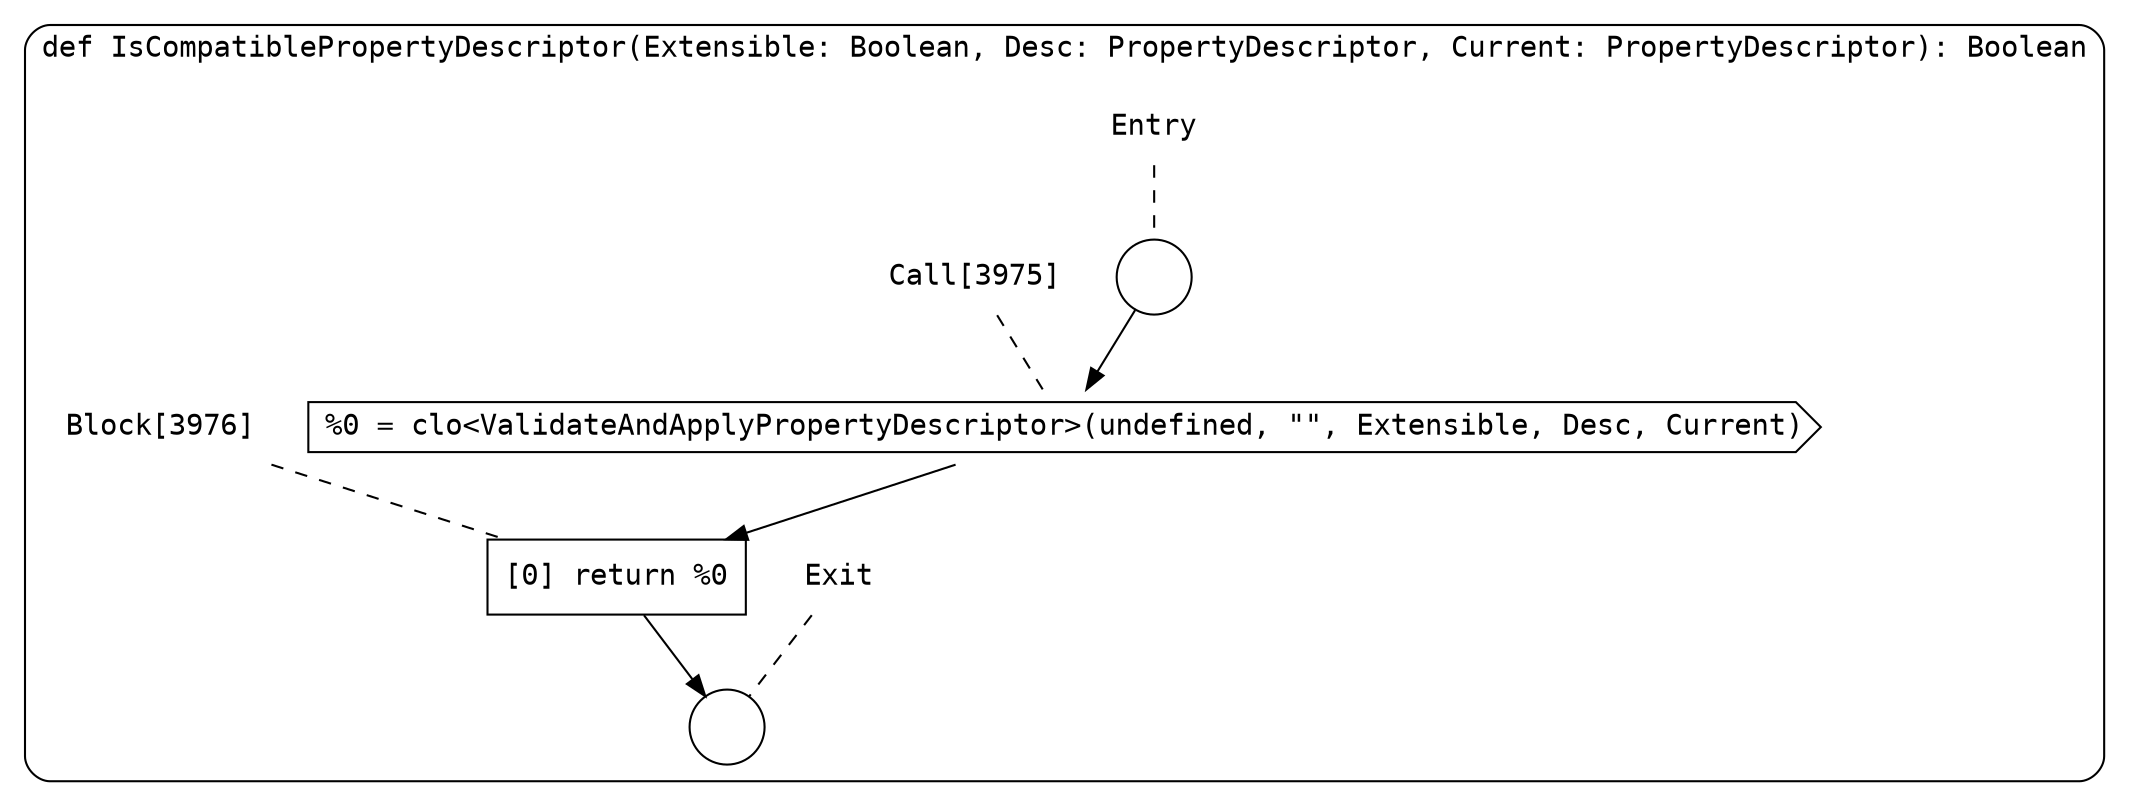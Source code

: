digraph {
  graph [fontname = "Consolas"]
  node [fontname = "Consolas"]
  edge [fontname = "Consolas"]
  subgraph cluster1059 {
    label = "def IsCompatiblePropertyDescriptor(Extensible: Boolean, Desc: PropertyDescriptor, Current: PropertyDescriptor): Boolean"
    style = rounded
    cluster1059_entry_name [shape=none, label=<<font color="black">Entry</font>>]
    cluster1059_entry_name -> cluster1059_entry [arrowhead=none, color="black", style=dashed]
    cluster1059_entry [shape=circle label=" " color="black" fillcolor="white" style=filled]
    cluster1059_entry -> node3975 [color="black"]
    cluster1059_exit_name [shape=none, label=<<font color="black">Exit</font>>]
    cluster1059_exit_name -> cluster1059_exit [arrowhead=none, color="black", style=dashed]
    cluster1059_exit [shape=circle label=" " color="black" fillcolor="white" style=filled]
    node3975_name [shape=none, label=<<font color="black">Call[3975]</font>>]
    node3975_name -> node3975 [arrowhead=none, color="black", style=dashed]
    node3975 [shape=cds, label=<<font color="black">%0 = clo&lt;ValidateAndApplyPropertyDescriptor&gt;(undefined, &quot;&quot;, Extensible, Desc, Current)</font>> color="black" fillcolor="white", style=filled]
    node3975 -> node3976 [color="black"]
    node3976_name [shape=none, label=<<font color="black">Block[3976]</font>>]
    node3976_name -> node3976 [arrowhead=none, color="black", style=dashed]
    node3976 [shape=box, label=<<font color="black">[0] return %0<BR ALIGN="LEFT"/></font>> color="black" fillcolor="white", style=filled]
    node3976 -> cluster1059_exit [color="black"]
  }
}